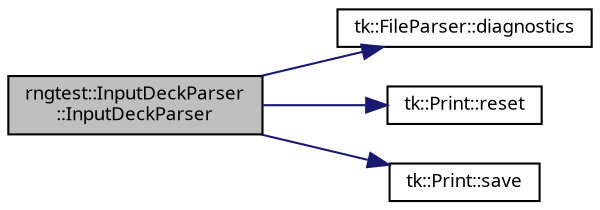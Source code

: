 digraph "rngtest::InputDeckParser::InputDeckParser"
{
 // INTERACTIVE_SVG=YES
  bgcolor="transparent";
  edge [fontname="sans-serif",fontsize="9",labelfontname="sans-serif",labelfontsize="9"];
  node [fontname="sans-serif",fontsize="9",shape=record];
  rankdir="LR";
  Node1 [label="rngtest::InputDeckParser\l::InputDeckParser",height=0.2,width=0.4,color="black", fillcolor="grey75", style="filled", fontcolor="black"];
  Node1 -> Node2 [color="midnightblue",fontsize="9",style="solid",fontname="sans-serif"];
  Node2 [label="tk::FileParser::diagnostics",height=0.2,width=0.4,color="black",URL="$classtk_1_1_file_parser.html#a8b1a7152e4f9999b54c978660096c593",tooltip="Echo errors accumulated during parsing. "];
  Node1 -> Node3 [color="midnightblue",fontsize="9",style="solid",fontname="sans-serif"];
  Node3 [label="tk::Print::reset",height=0.2,width=0.4,color="black",URL="$classtk_1_1_print.html#a20a03409b52312e718b3383771fe42b5"];
  Node1 -> Node4 [color="midnightblue",fontsize="9",style="solid",fontname="sans-serif"];
  Node4 [label="tk::Print::save",height=0.2,width=0.4,color="black",URL="$classtk_1_1_print.html#ae057c028f54ecebe8a3018e2417c400b"];
}
